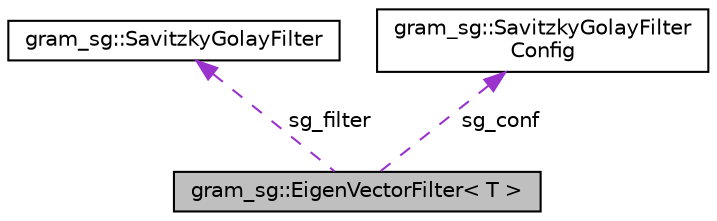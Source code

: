digraph "gram_sg::EigenVectorFilter&lt; T &gt;"
{
  edge [fontname="Helvetica",fontsize="10",labelfontname="Helvetica",labelfontsize="10"];
  node [fontname="Helvetica",fontsize="10",shape=record];
  Node1 [label="gram_sg::EigenVectorFilter\< T \>",height=0.2,width=0.4,color="black", fillcolor="grey75", style="filled", fontcolor="black"];
  Node2 -> Node1 [dir="back",color="darkorchid3",fontsize="10",style="dashed",label=" sg_filter" ,fontname="Helvetica"];
  Node2 [label="gram_sg::SavitzkyGolayFilter",height=0.2,width=0.4,color="black", fillcolor="white", style="filled",URL="$structgram__sg_1_1SavitzkyGolayFilter.html"];
  Node3 -> Node1 [dir="back",color="darkorchid3",fontsize="10",style="dashed",label=" sg_conf" ,fontname="Helvetica"];
  Node3 [label="gram_sg::SavitzkyGolayFilter\lConfig",height=0.2,width=0.4,color="black", fillcolor="white", style="filled",URL="$structgram__sg_1_1SavitzkyGolayFilterConfig.html"];
}

